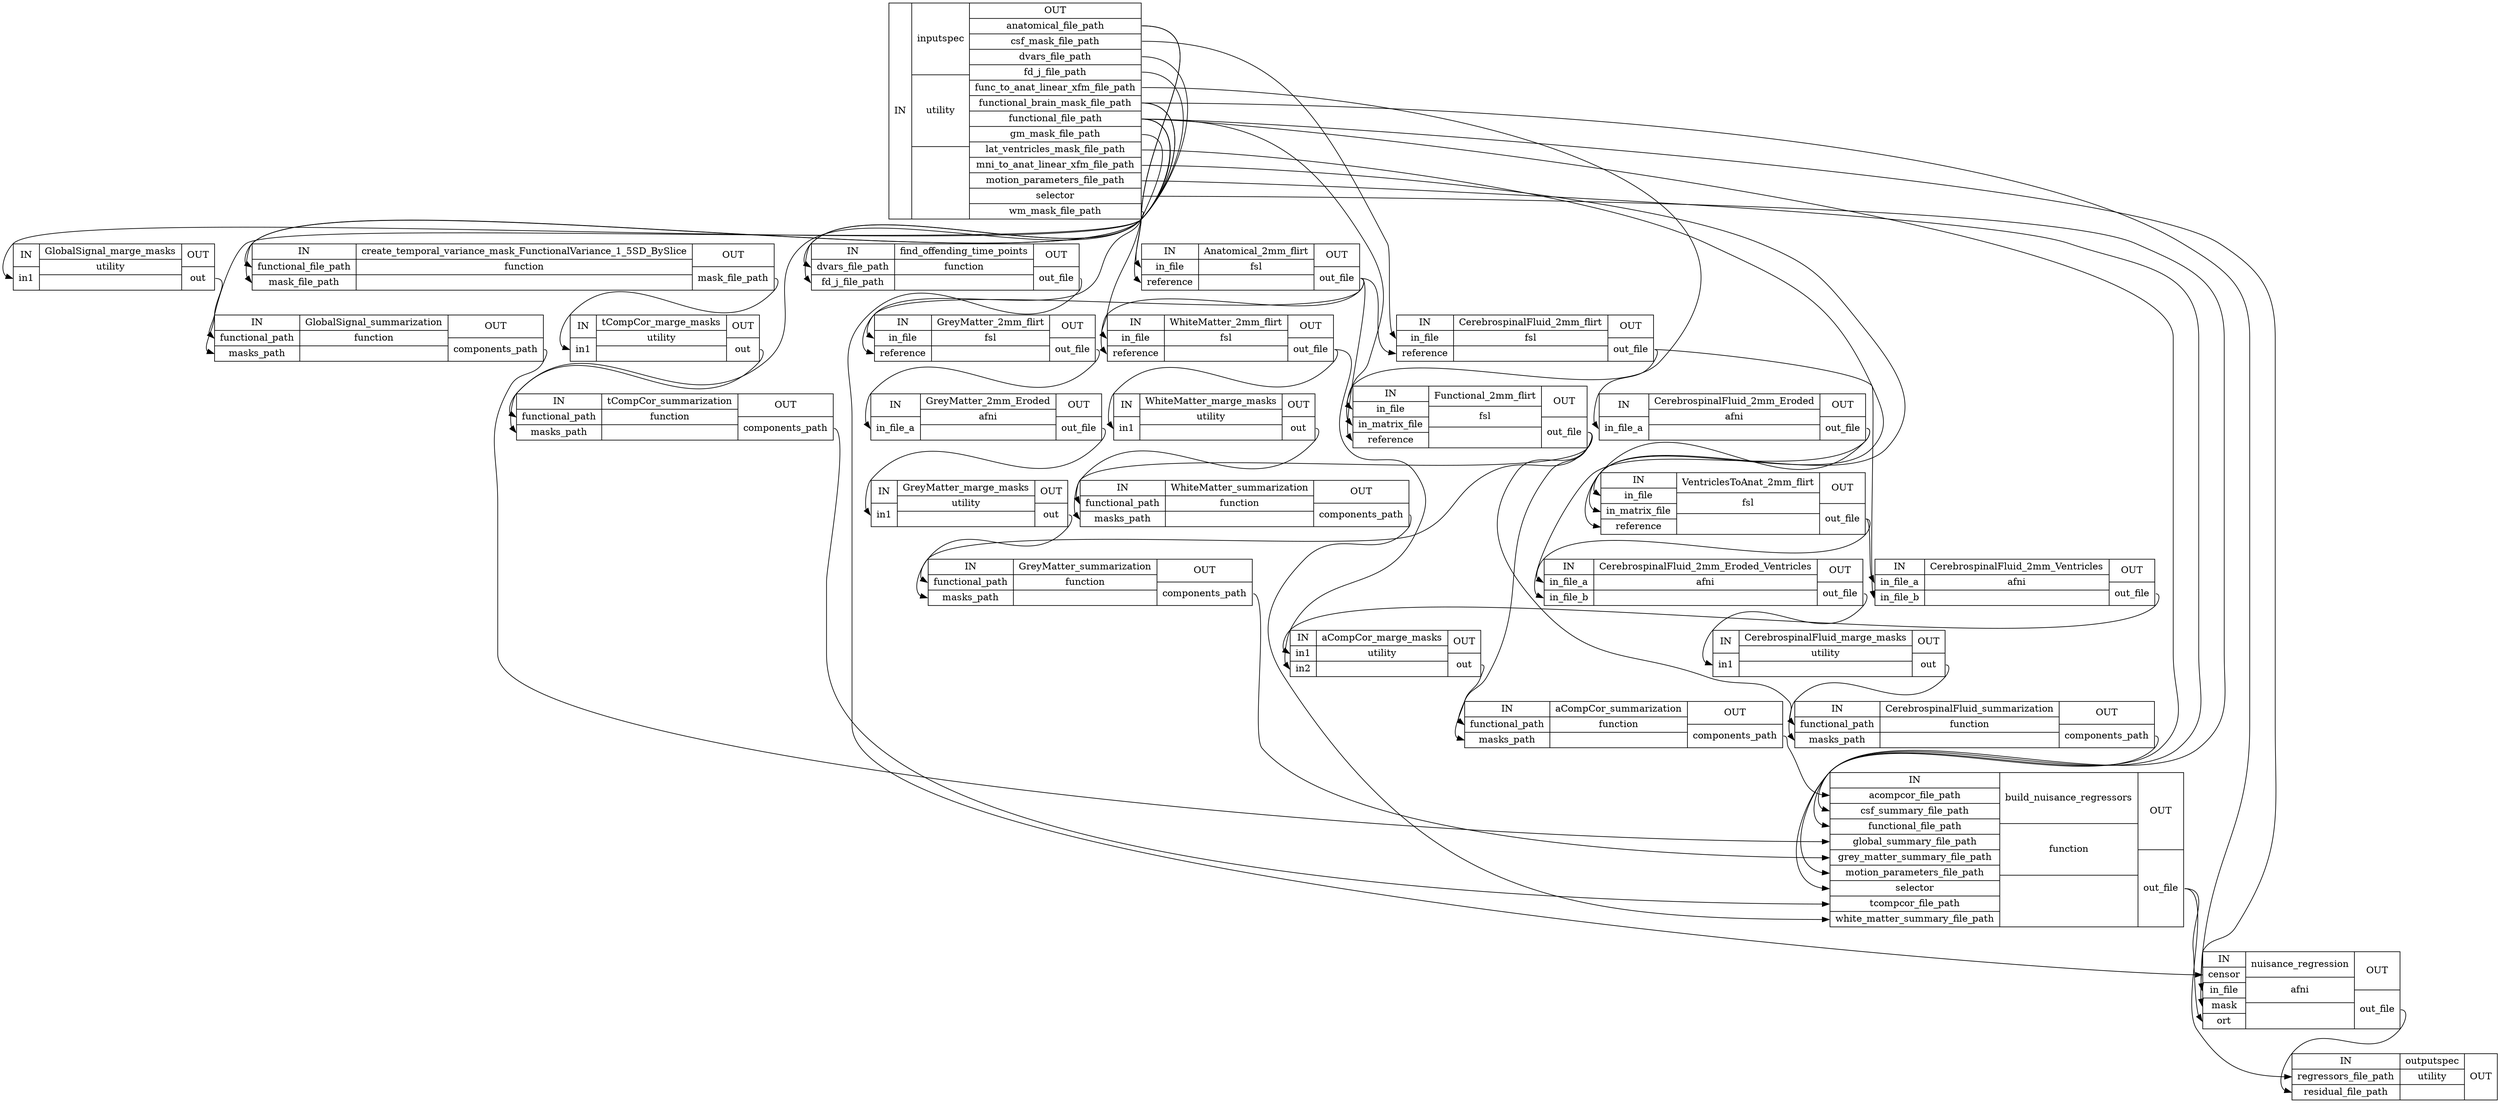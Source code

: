 digraph structs {
node [shape=record];
nuisanceinputspec [label="{IN}|{ inputspec | utility |  }|{OUT|<outanatomicalfilepath> anatomical_file_path|<outcsfmaskfilepath> csf_mask_file_path|<outdvarsfilepath> dvars_file_path|<outfdjfilepath> fd_j_file_path|<outfunctoanatlinearxfmfilepath> func_to_anat_linear_xfm_file_path|<outfunctionalbrainmaskfilepath> functional_brain_mask_file_path|<outfunctionalfilepath> functional_file_path|<outgmmaskfilepath> gm_mask_file_path|<outlatventriclesmaskfilepath> lat_ventricles_mask_file_path|<outmnitoanatlinearxfmfilepath> mni_to_anat_linear_xfm_file_path|<outmotionparametersfilepath> motion_parameters_file_path|<outselector> selector|<outwmmaskfilepath> wm_mask_file_path}"];
nuisanceGlobalSignal_marge_masks [label="{IN|<inin1> in1}|{ GlobalSignal_marge_masks | utility |  }|{OUT|<outout> out}"];
nuisanceGlobalSignal_summarization [label="{IN|<infunctionalpath> functional_path|<inmaskspath> masks_path}|{ GlobalSignal_summarization | function |  }|{OUT|<outcomponentspath> components_path}"];
nuisancecreate_temporal_variance_mask_FunctionalVariance_1_5SD_BySlice [label="{IN|<infunctionalfilepath> functional_file_path|<inmaskfilepath> mask_file_path}|{ create_temporal_variance_mask_FunctionalVariance_1_5SD_BySlice | function |  }|{OUT|<outmaskfilepath> mask_file_path}"];
nuisancetCompCor_marge_masks [label="{IN|<inin1> in1}|{ tCompCor_marge_masks | utility |  }|{OUT|<outout> out}"];
nuisancetCompCor_summarization [label="{IN|<infunctionalpath> functional_path|<inmaskspath> masks_path}|{ tCompCor_summarization | function |  }|{OUT|<outcomponentspath> components_path}"];
nuisancefind_offending_time_points [label="{IN|<indvarsfilepath> dvars_file_path|<infdjfilepath> fd_j_file_path}|{ find_offending_time_points | function |  }|{OUT|<outoutfile> out_file}"];
nuisanceAnatomical_2mm_flirt [label="{IN|<ininfile> in_file|<inreference> reference}|{ Anatomical_2mm_flirt | fsl |  }|{OUT|<outoutfile> out_file}"];
nuisanceGreyMatter_2mm_flirt [label="{IN|<ininfile> in_file|<inreference> reference}|{ GreyMatter_2mm_flirt | fsl |  }|{OUT|<outoutfile> out_file}"];
nuisanceWhiteMatter_2mm_flirt [label="{IN|<ininfile> in_file|<inreference> reference}|{ WhiteMatter_2mm_flirt | fsl |  }|{OUT|<outoutfile> out_file}"];
nuisanceWhiteMatter_marge_masks [label="{IN|<inin1> in1}|{ WhiteMatter_marge_masks | utility |  }|{OUT|<outout> out}"];
nuisanceFunctional_2mm_flirt [label="{IN|<ininfile> in_file|<ininmatrixfile> in_matrix_file|<inreference> reference}|{ Functional_2mm_flirt | fsl |  }|{OUT|<outoutfile> out_file}"];
nuisanceWhiteMatter_summarization [label="{IN|<infunctionalpath> functional_path|<inmaskspath> masks_path}|{ WhiteMatter_summarization | function |  }|{OUT|<outcomponentspath> components_path}"];
nuisanceCerebrospinalFluid_2mm_flirt [label="{IN|<ininfile> in_file|<inreference> reference}|{ CerebrospinalFluid_2mm_flirt | fsl |  }|{OUT|<outoutfile> out_file}"];
nuisanceCerebrospinalFluid_2mm_Eroded [label="{IN|<ininfilea> in_file_a}|{ CerebrospinalFluid_2mm_Eroded | afni |  }|{OUT|<outoutfile> out_file}"];
nuisanceVentriclesToAnat_2mm_flirt [label="{IN|<ininfile> in_file|<ininmatrixfile> in_matrix_file|<inreference> reference}|{ VentriclesToAnat_2mm_flirt | fsl |  }|{OUT|<outoutfile> out_file}"];
nuisanceCerebrospinalFluid_2mm_Eroded_Ventricles [label="{IN|<ininfilea> in_file_a|<ininfileb> in_file_b}|{ CerebrospinalFluid_2mm_Eroded_Ventricles | afni |  }|{OUT|<outoutfile> out_file}"];
nuisanceCerebrospinalFluid_marge_masks [label="{IN|<inin1> in1}|{ CerebrospinalFluid_marge_masks | utility |  }|{OUT|<outout> out}"];
nuisanceCerebrospinalFluid_summarization [label="{IN|<infunctionalpath> functional_path|<inmaskspath> masks_path}|{ CerebrospinalFluid_summarization | function |  }|{OUT|<outcomponentspath> components_path}"];
nuisanceCerebrospinalFluid_2mm_Ventricles [label="{IN|<ininfilea> in_file_a|<ininfileb> in_file_b}|{ CerebrospinalFluid_2mm_Ventricles | afni |  }|{OUT|<outoutfile> out_file}"];
nuisanceaCompCor_marge_masks [label="{IN|<inin1> in1|<inin2> in2}|{ aCompCor_marge_masks | utility |  }|{OUT|<outout> out}"];
nuisanceaCompCor_summarization [label="{IN|<infunctionalpath> functional_path|<inmaskspath> masks_path}|{ aCompCor_summarization | function |  }|{OUT|<outcomponentspath> components_path}"];
nuisanceGreyMatter_2mm_Eroded [label="{IN|<ininfilea> in_file_a}|{ GreyMatter_2mm_Eroded | afni |  }|{OUT|<outoutfile> out_file}"];
nuisanceGreyMatter_marge_masks [label="{IN|<inin1> in1}|{ GreyMatter_marge_masks | utility |  }|{OUT|<outout> out}"];
nuisanceGreyMatter_summarization [label="{IN|<infunctionalpath> functional_path|<inmaskspath> masks_path}|{ GreyMatter_summarization | function |  }|{OUT|<outcomponentspath> components_path}"];
nuisancebuild_nuisance_regressors [label="{IN|<inacompcorfilepath> acompcor_file_path|<incsfsummaryfilepath> csf_summary_file_path|<infunctionalfilepath> functional_file_path|<inglobalsummaryfilepath> global_summary_file_path|<ingreymattersummaryfilepath> grey_matter_summary_file_path|<inmotionparametersfilepath> motion_parameters_file_path|<inselector> selector|<intcompcorfilepath> tcompcor_file_path|<inwhitemattersummaryfilepath> white_matter_summary_file_path}|{ build_nuisance_regressors | function |  }|{OUT|<outoutfile> out_file}"];
nuisancenuisance_regression [label="{IN|<incensor> censor|<ininfile> in_file|<inmask> mask|<inort> ort}|{ nuisance_regression | afni |  }|{OUT|<outoutfile> out_file}"];
nuisanceoutputspec [label="{IN|<inregressorsfilepath> regressors_file_path|<inresidualfilepath> residual_file_path}|{ outputspec | utility |  }|{OUT}"];
nuisanceAnatomical_2mm_flirt:outoutfile:e -> nuisanceCerebrospinalFluid_2mm_flirt:inreference:w;
nuisanceAnatomical_2mm_flirt:outoutfile:e -> nuisanceFunctional_2mm_flirt:inreference:w;
nuisanceAnatomical_2mm_flirt:outoutfile:e -> nuisanceGreyMatter_2mm_flirt:inreference:w;
nuisanceAnatomical_2mm_flirt:outoutfile:e -> nuisanceWhiteMatter_2mm_flirt:inreference:w;
nuisanceCerebrospinalFluid_2mm_Eroded:outoutfile:e -> nuisanceCerebrospinalFluid_2mm_Eroded_Ventricles:ininfileb:w;
nuisanceCerebrospinalFluid_2mm_Eroded:outoutfile:e -> nuisanceVentriclesToAnat_2mm_flirt:inreference:w;
nuisanceCerebrospinalFluid_2mm_Eroded_Ventricles:outoutfile:e -> nuisanceCerebrospinalFluid_marge_masks:inin1:w;
nuisanceCerebrospinalFluid_2mm_Ventricles:outoutfile:e -> nuisanceaCompCor_marge_masks:inin1:w;
nuisanceCerebrospinalFluid_2mm_flirt:outoutfile:e -> nuisanceCerebrospinalFluid_2mm_Eroded:ininfilea:w;
nuisanceCerebrospinalFluid_2mm_flirt:outoutfile:e -> nuisanceCerebrospinalFluid_2mm_Ventricles:ininfileb:w;
nuisanceCerebrospinalFluid_marge_masks:outout:e -> nuisanceCerebrospinalFluid_summarization:inmaskspath:w;
nuisanceCerebrospinalFluid_summarization:outcomponentspath:e -> nuisancebuild_nuisance_regressors:incsfsummaryfilepath:w;
nuisanceFunctional_2mm_flirt:outoutfile:e -> nuisanceCerebrospinalFluid_summarization:infunctionalpath:w;
nuisanceFunctional_2mm_flirt:outoutfile:e -> nuisanceGreyMatter_summarization:infunctionalpath:w;
nuisanceFunctional_2mm_flirt:outoutfile:e -> nuisanceWhiteMatter_summarization:infunctionalpath:w;
nuisanceFunctional_2mm_flirt:outoutfile:e -> nuisanceaCompCor_summarization:infunctionalpath:w;
nuisanceGlobalSignal_marge_masks:outout:e -> nuisanceGlobalSignal_summarization:inmaskspath:w;
nuisanceGlobalSignal_summarization:outcomponentspath:e -> nuisancebuild_nuisance_regressors:inglobalsummaryfilepath:w;
nuisanceGreyMatter_2mm_Eroded:outoutfile:e -> nuisanceGreyMatter_marge_masks:inin1:w;
nuisanceGreyMatter_2mm_flirt:outoutfile:e -> nuisanceGreyMatter_2mm_Eroded:ininfilea:w;
nuisanceGreyMatter_marge_masks:outout:e -> nuisanceGreyMatter_summarization:inmaskspath:w;
nuisanceGreyMatter_summarization:outcomponentspath:e -> nuisancebuild_nuisance_regressors:ingreymattersummaryfilepath:w;
nuisanceVentriclesToAnat_2mm_flirt:outoutfile:e -> nuisanceCerebrospinalFluid_2mm_Eroded_Ventricles:ininfilea:w;
nuisanceVentriclesToAnat_2mm_flirt:outoutfile:e -> nuisanceCerebrospinalFluid_2mm_Ventricles:ininfilea:w;
nuisanceWhiteMatter_2mm_flirt:outoutfile:e -> nuisanceWhiteMatter_marge_masks:inin1:w;
nuisanceWhiteMatter_2mm_flirt:outoutfile:e -> nuisanceaCompCor_marge_masks:inin2:w;
nuisanceWhiteMatter_marge_masks:outout:e -> nuisanceWhiteMatter_summarization:inmaskspath:w;
nuisanceWhiteMatter_summarization:outcomponentspath:e -> nuisancebuild_nuisance_regressors:inwhitemattersummaryfilepath:w;
nuisanceaCompCor_marge_masks:outout:e -> nuisanceaCompCor_summarization:inmaskspath:w;
nuisanceaCompCor_summarization:outcomponentspath:e -> nuisancebuild_nuisance_regressors:inacompcorfilepath:w;
nuisancebuild_nuisance_regressors:outoutfile:e -> nuisancenuisance_regression:inort:w;
nuisancebuild_nuisance_regressors:outoutfile:e -> nuisanceoutputspec:inregressorsfilepath:w;
nuisancecreate_temporal_variance_mask_FunctionalVariance_1_5SD_BySlice:outmaskfilepath:e -> nuisancetCompCor_marge_masks:inin1:w;
nuisancefind_offending_time_points:outoutfile:e -> nuisancenuisance_regression:incensor:w;
nuisanceinputspec:outanatomicalfilepath:e -> nuisanceAnatomical_2mm_flirt:ininfile:w;
nuisanceinputspec:outanatomicalfilepath:e -> nuisanceAnatomical_2mm_flirt:inreference:w;
nuisanceinputspec:outcsfmaskfilepath:e -> nuisanceCerebrospinalFluid_2mm_flirt:ininfile:w;
nuisanceinputspec:outdvarsfilepath:e -> nuisancefind_offending_time_points:indvarsfilepath:w;
nuisanceinputspec:outfdjfilepath:e -> nuisancefind_offending_time_points:infdjfilepath:w;
nuisanceinputspec:outfunctionalbrainmaskfilepath:e -> nuisanceGlobalSignal_marge_masks:inin1:w;
nuisanceinputspec:outfunctionalbrainmaskfilepath:e -> nuisancecreate_temporal_variance_mask_FunctionalVariance_1_5SD_BySlice:inmaskfilepath:w;
nuisanceinputspec:outfunctionalbrainmaskfilepath:e -> nuisancenuisance_regression:inmask:w;
nuisanceinputspec:outfunctionalfilepath:e -> nuisanceFunctional_2mm_flirt:ininfile:w;
nuisanceinputspec:outfunctionalfilepath:e -> nuisanceGlobalSignal_summarization:infunctionalpath:w;
nuisanceinputspec:outfunctionalfilepath:e -> nuisancebuild_nuisance_regressors:infunctionalfilepath:w;
nuisanceinputspec:outfunctionalfilepath:e -> nuisancecreate_temporal_variance_mask_FunctionalVariance_1_5SD_BySlice:infunctionalfilepath:w;
nuisanceinputspec:outfunctionalfilepath:e -> nuisancenuisance_regression:ininfile:w;
nuisanceinputspec:outfunctionalfilepath:e -> nuisancetCompCor_summarization:infunctionalpath:w;
nuisanceinputspec:outfunctoanatlinearxfmfilepath:e -> nuisanceFunctional_2mm_flirt:ininmatrixfile:w;
nuisanceinputspec:outgmmaskfilepath:e -> nuisanceGreyMatter_2mm_flirt:ininfile:w;
nuisanceinputspec:outlatventriclesmaskfilepath:e -> nuisanceVentriclesToAnat_2mm_flirt:ininfile:w;
nuisanceinputspec:outmnitoanatlinearxfmfilepath:e -> nuisanceVentriclesToAnat_2mm_flirt:ininmatrixfile:w;
nuisanceinputspec:outmotionparametersfilepath:e -> nuisancebuild_nuisance_regressors:inmotionparametersfilepath:w;
nuisanceinputspec:outselector:e -> nuisancebuild_nuisance_regressors:inselector:w;
nuisanceinputspec:outwmmaskfilepath:e -> nuisanceWhiteMatter_2mm_flirt:ininfile:w;
nuisancenuisance_regression:outoutfile:e -> nuisanceoutputspec:inresidualfilepath:w;
nuisancetCompCor_marge_masks:outout:e -> nuisancetCompCor_summarization:inmaskspath:w;
nuisancetCompCor_summarization:outcomponentspath:e -> nuisancebuild_nuisance_regressors:intcompcorfilepath:w;
}
